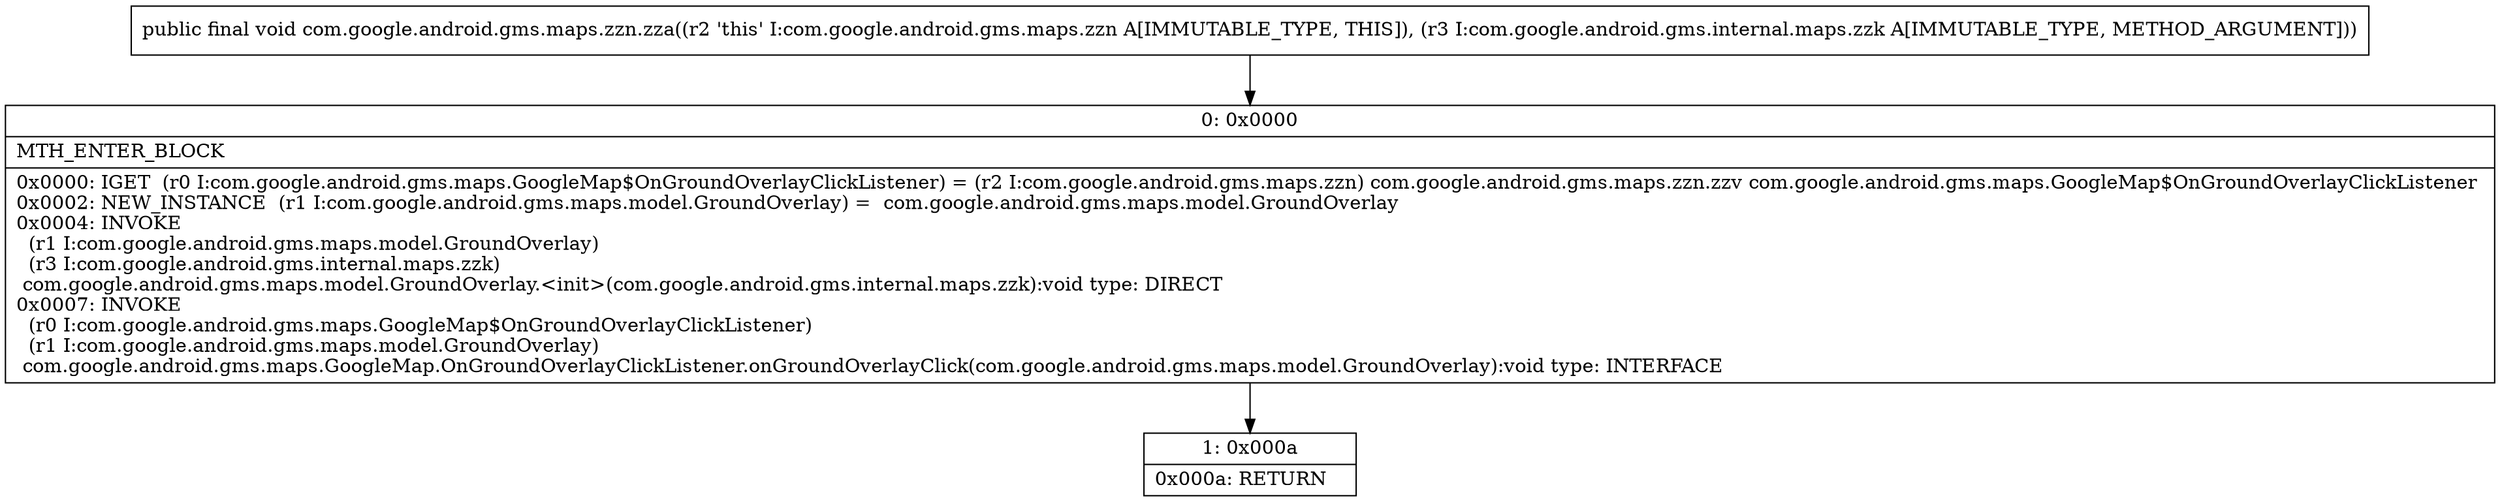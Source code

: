 digraph "CFG forcom.google.android.gms.maps.zzn.zza(Lcom\/google\/android\/gms\/internal\/maps\/zzk;)V" {
Node_0 [shape=record,label="{0\:\ 0x0000|MTH_ENTER_BLOCK\l|0x0000: IGET  (r0 I:com.google.android.gms.maps.GoogleMap$OnGroundOverlayClickListener) = (r2 I:com.google.android.gms.maps.zzn) com.google.android.gms.maps.zzn.zzv com.google.android.gms.maps.GoogleMap$OnGroundOverlayClickListener \l0x0002: NEW_INSTANCE  (r1 I:com.google.android.gms.maps.model.GroundOverlay) =  com.google.android.gms.maps.model.GroundOverlay \l0x0004: INVOKE  \l  (r1 I:com.google.android.gms.maps.model.GroundOverlay)\l  (r3 I:com.google.android.gms.internal.maps.zzk)\l com.google.android.gms.maps.model.GroundOverlay.\<init\>(com.google.android.gms.internal.maps.zzk):void type: DIRECT \l0x0007: INVOKE  \l  (r0 I:com.google.android.gms.maps.GoogleMap$OnGroundOverlayClickListener)\l  (r1 I:com.google.android.gms.maps.model.GroundOverlay)\l com.google.android.gms.maps.GoogleMap.OnGroundOverlayClickListener.onGroundOverlayClick(com.google.android.gms.maps.model.GroundOverlay):void type: INTERFACE \l}"];
Node_1 [shape=record,label="{1\:\ 0x000a|0x000a: RETURN   \l}"];
MethodNode[shape=record,label="{public final void com.google.android.gms.maps.zzn.zza((r2 'this' I:com.google.android.gms.maps.zzn A[IMMUTABLE_TYPE, THIS]), (r3 I:com.google.android.gms.internal.maps.zzk A[IMMUTABLE_TYPE, METHOD_ARGUMENT])) }"];
MethodNode -> Node_0;
Node_0 -> Node_1;
}

